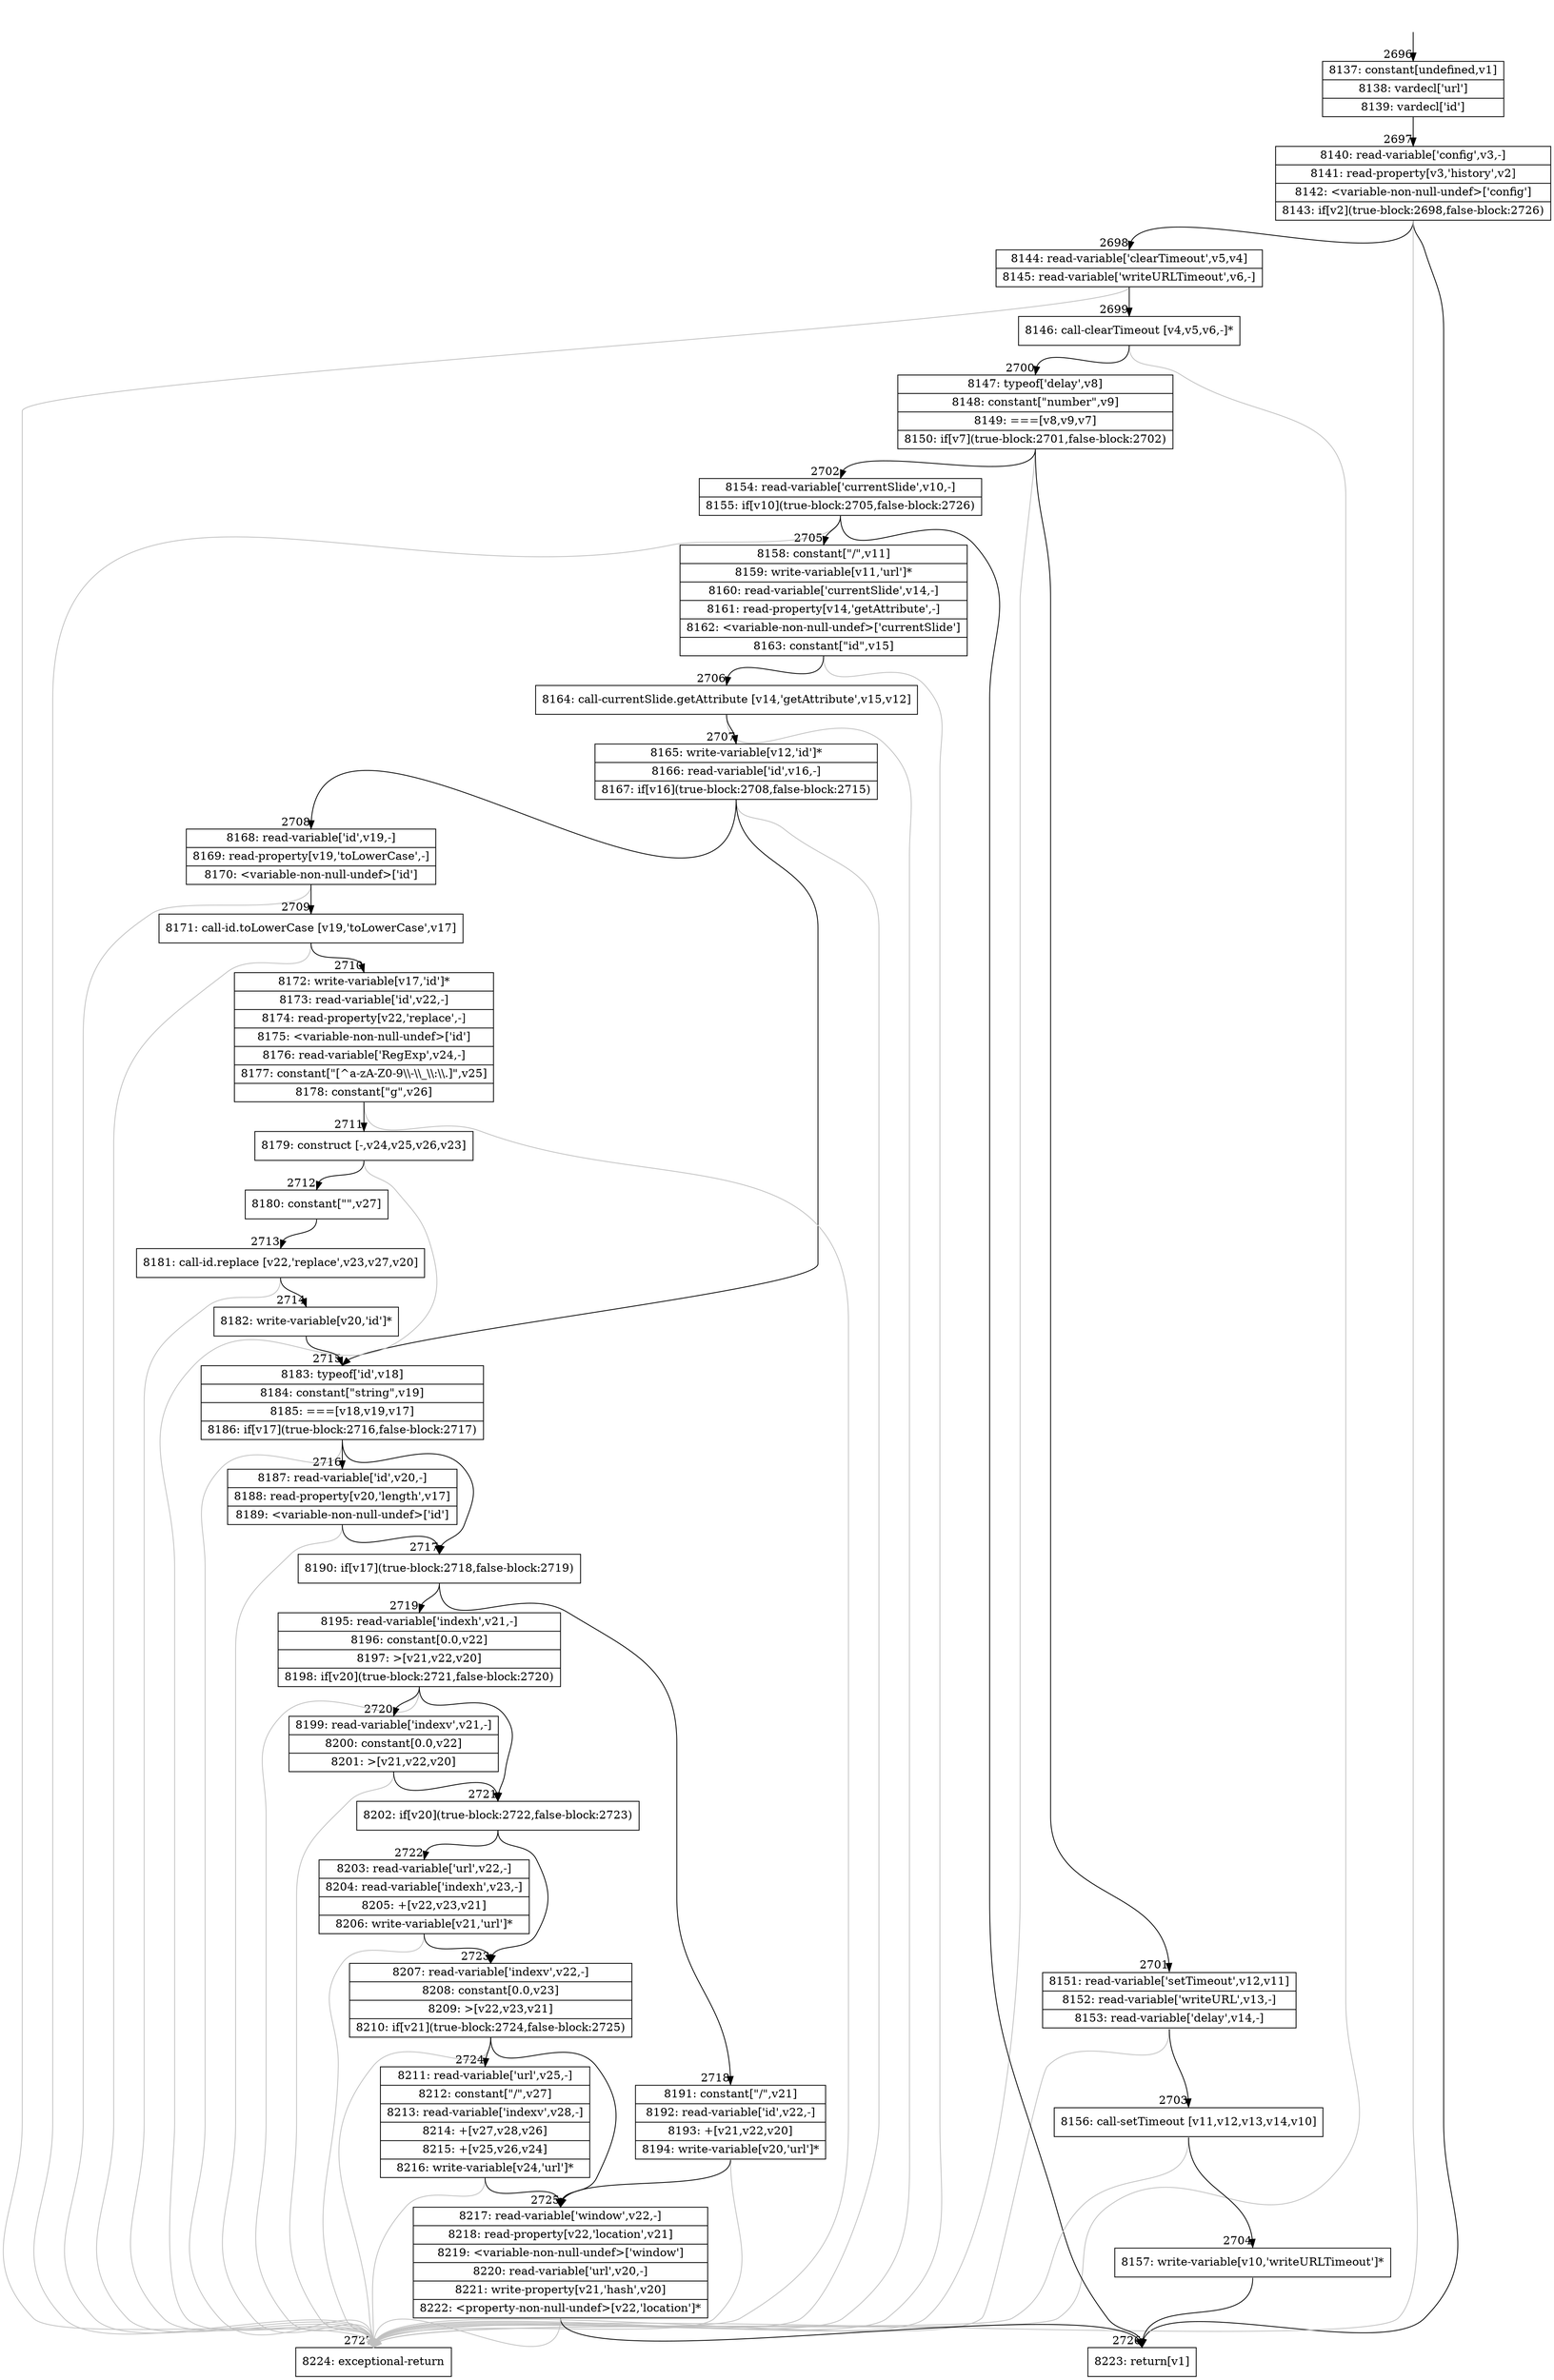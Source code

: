 digraph {
rankdir="TD"
BB_entry167[shape=none,label=""];
BB_entry167 -> BB2696 [tailport=s, headport=n, headlabel="    2696"]
BB2696 [shape=record label="{8137: constant[undefined,v1]|8138: vardecl['url']|8139: vardecl['id']}" ] 
BB2696 -> BB2697 [tailport=s, headport=n, headlabel="      2697"]
BB2697 [shape=record label="{8140: read-variable['config',v3,-]|8141: read-property[v3,'history',v2]|8142: \<variable-non-null-undef\>['config']|8143: if[v2](true-block:2698,false-block:2726)}" ] 
BB2697 -> BB2698 [tailport=s, headport=n, headlabel="      2698"]
BB2697 -> BB2726 [tailport=s, headport=n, headlabel="      2726"]
BB2697 -> BB2727 [tailport=s, headport=n, color=gray, headlabel="      2727"]
BB2698 [shape=record label="{8144: read-variable['clearTimeout',v5,v4]|8145: read-variable['writeURLTimeout',v6,-]}" ] 
BB2698 -> BB2699 [tailport=s, headport=n, headlabel="      2699"]
BB2698 -> BB2727 [tailport=s, headport=n, color=gray]
BB2699 [shape=record label="{8146: call-clearTimeout [v4,v5,v6,-]*}" ] 
BB2699 -> BB2700 [tailport=s, headport=n, headlabel="      2700"]
BB2699 -> BB2727 [tailport=s, headport=n, color=gray]
BB2700 [shape=record label="{8147: typeof['delay',v8]|8148: constant[\"number\",v9]|8149: ===[v8,v9,v7]|8150: if[v7](true-block:2701,false-block:2702)}" ] 
BB2700 -> BB2701 [tailport=s, headport=n, headlabel="      2701"]
BB2700 -> BB2702 [tailport=s, headport=n, headlabel="      2702"]
BB2700 -> BB2727 [tailport=s, headport=n, color=gray]
BB2701 [shape=record label="{8151: read-variable['setTimeout',v12,v11]|8152: read-variable['writeURL',v13,-]|8153: read-variable['delay',v14,-]}" ] 
BB2701 -> BB2703 [tailport=s, headport=n, headlabel="      2703"]
BB2701 -> BB2727 [tailport=s, headport=n, color=gray]
BB2702 [shape=record label="{8154: read-variable['currentSlide',v10,-]|8155: if[v10](true-block:2705,false-block:2726)}" ] 
BB2702 -> BB2705 [tailport=s, headport=n, headlabel="      2705"]
BB2702 -> BB2726 [tailport=s, headport=n]
BB2702 -> BB2727 [tailport=s, headport=n, color=gray]
BB2703 [shape=record label="{8156: call-setTimeout [v11,v12,v13,v14,v10]}" ] 
BB2703 -> BB2704 [tailport=s, headport=n, headlabel="      2704"]
BB2703 -> BB2727 [tailport=s, headport=n, color=gray]
BB2704 [shape=record label="{8157: write-variable[v10,'writeURLTimeout']*}" ] 
BB2704 -> BB2726 [tailport=s, headport=n]
BB2705 [shape=record label="{8158: constant[\"/\",v11]|8159: write-variable[v11,'url']*|8160: read-variable['currentSlide',v14,-]|8161: read-property[v14,'getAttribute',-]|8162: \<variable-non-null-undef\>['currentSlide']|8163: constant[\"id\",v15]}" ] 
BB2705 -> BB2706 [tailport=s, headport=n, headlabel="      2706"]
BB2705 -> BB2727 [tailport=s, headport=n, color=gray]
BB2706 [shape=record label="{8164: call-currentSlide.getAttribute [v14,'getAttribute',v15,v12]}" ] 
BB2706 -> BB2707 [tailport=s, headport=n, headlabel="      2707"]
BB2706 -> BB2727 [tailport=s, headport=n, color=gray]
BB2707 [shape=record label="{8165: write-variable[v12,'id']*|8166: read-variable['id',v16,-]|8167: if[v16](true-block:2708,false-block:2715)}" ] 
BB2707 -> BB2708 [tailport=s, headport=n, headlabel="      2708"]
BB2707 -> BB2715 [tailport=s, headport=n, headlabel="      2715"]
BB2707 -> BB2727 [tailport=s, headport=n, color=gray]
BB2708 [shape=record label="{8168: read-variable['id',v19,-]|8169: read-property[v19,'toLowerCase',-]|8170: \<variable-non-null-undef\>['id']}" ] 
BB2708 -> BB2709 [tailport=s, headport=n, headlabel="      2709"]
BB2708 -> BB2727 [tailport=s, headport=n, color=gray]
BB2709 [shape=record label="{8171: call-id.toLowerCase [v19,'toLowerCase',v17]}" ] 
BB2709 -> BB2710 [tailport=s, headport=n, headlabel="      2710"]
BB2709 -> BB2727 [tailport=s, headport=n, color=gray]
BB2710 [shape=record label="{8172: write-variable[v17,'id']*|8173: read-variable['id',v22,-]|8174: read-property[v22,'replace',-]|8175: \<variable-non-null-undef\>['id']|8176: read-variable['RegExp',v24,-]|8177: constant[\"[^a-zA-Z0-9\\\\-\\\\_\\\\:\\\\.]\",v25]|8178: constant[\"g\",v26]}" ] 
BB2710 -> BB2711 [tailport=s, headport=n, headlabel="      2711"]
BB2710 -> BB2727 [tailport=s, headport=n, color=gray]
BB2711 [shape=record label="{8179: construct [-,v24,v25,v26,v23]}" ] 
BB2711 -> BB2712 [tailport=s, headport=n, headlabel="      2712"]
BB2711 -> BB2727 [tailport=s, headport=n, color=gray]
BB2712 [shape=record label="{8180: constant[\"\",v27]}" ] 
BB2712 -> BB2713 [tailport=s, headport=n, headlabel="      2713"]
BB2713 [shape=record label="{8181: call-id.replace [v22,'replace',v23,v27,v20]}" ] 
BB2713 -> BB2714 [tailport=s, headport=n, headlabel="      2714"]
BB2713 -> BB2727 [tailport=s, headport=n, color=gray]
BB2714 [shape=record label="{8182: write-variable[v20,'id']*}" ] 
BB2714 -> BB2715 [tailport=s, headport=n]
BB2715 [shape=record label="{8183: typeof['id',v18]|8184: constant[\"string\",v19]|8185: ===[v18,v19,v17]|8186: if[v17](true-block:2716,false-block:2717)}" ] 
BB2715 -> BB2717 [tailport=s, headport=n, headlabel="      2717"]
BB2715 -> BB2716 [tailport=s, headport=n, headlabel="      2716"]
BB2715 -> BB2727 [tailport=s, headport=n, color=gray]
BB2716 [shape=record label="{8187: read-variable['id',v20,-]|8188: read-property[v20,'length',v17]|8189: \<variable-non-null-undef\>['id']}" ] 
BB2716 -> BB2717 [tailport=s, headport=n]
BB2716 -> BB2727 [tailport=s, headport=n, color=gray]
BB2717 [shape=record label="{8190: if[v17](true-block:2718,false-block:2719)}" ] 
BB2717 -> BB2718 [tailport=s, headport=n, headlabel="      2718"]
BB2717 -> BB2719 [tailport=s, headport=n, headlabel="      2719"]
BB2718 [shape=record label="{8191: constant[\"/\",v21]|8192: read-variable['id',v22,-]|8193: +[v21,v22,v20]|8194: write-variable[v20,'url']*}" ] 
BB2718 -> BB2725 [tailport=s, headport=n, headlabel="      2725"]
BB2718 -> BB2727 [tailport=s, headport=n, color=gray]
BB2719 [shape=record label="{8195: read-variable['indexh',v21,-]|8196: constant[0.0,v22]|8197: \>[v21,v22,v20]|8198: if[v20](true-block:2721,false-block:2720)}" ] 
BB2719 -> BB2721 [tailport=s, headport=n, headlabel="      2721"]
BB2719 -> BB2720 [tailport=s, headport=n, headlabel="      2720"]
BB2719 -> BB2727 [tailport=s, headport=n, color=gray]
BB2720 [shape=record label="{8199: read-variable['indexv',v21,-]|8200: constant[0.0,v22]|8201: \>[v21,v22,v20]}" ] 
BB2720 -> BB2721 [tailport=s, headport=n]
BB2720 -> BB2727 [tailport=s, headport=n, color=gray]
BB2721 [shape=record label="{8202: if[v20](true-block:2722,false-block:2723)}" ] 
BB2721 -> BB2722 [tailport=s, headport=n, headlabel="      2722"]
BB2721 -> BB2723 [tailport=s, headport=n, headlabel="      2723"]
BB2722 [shape=record label="{8203: read-variable['url',v22,-]|8204: read-variable['indexh',v23,-]|8205: +[v22,v23,v21]|8206: write-variable[v21,'url']*}" ] 
BB2722 -> BB2723 [tailport=s, headport=n]
BB2722 -> BB2727 [tailport=s, headport=n, color=gray]
BB2723 [shape=record label="{8207: read-variable['indexv',v22,-]|8208: constant[0.0,v23]|8209: \>[v22,v23,v21]|8210: if[v21](true-block:2724,false-block:2725)}" ] 
BB2723 -> BB2724 [tailport=s, headport=n, headlabel="      2724"]
BB2723 -> BB2725 [tailport=s, headport=n]
BB2723 -> BB2727 [tailport=s, headport=n, color=gray]
BB2724 [shape=record label="{8211: read-variable['url',v25,-]|8212: constant[\"/\",v27]|8213: read-variable['indexv',v28,-]|8214: +[v27,v28,v26]|8215: +[v25,v26,v24]|8216: write-variable[v24,'url']*}" ] 
BB2724 -> BB2725 [tailport=s, headport=n]
BB2724 -> BB2727 [tailport=s, headport=n, color=gray]
BB2725 [shape=record label="{8217: read-variable['window',v22,-]|8218: read-property[v22,'location',v21]|8219: \<variable-non-null-undef\>['window']|8220: read-variable['url',v20,-]|8221: write-property[v21,'hash',v20]|8222: \<property-non-null-undef\>[v22,'location']*}" ] 
BB2725 -> BB2726 [tailport=s, headport=n]
BB2725 -> BB2727 [tailport=s, headport=n, color=gray]
BB2726 [shape=record label="{8223: return[v1]}" ] 
BB2727 [shape=record label="{8224: exceptional-return}" ] 
//#$~ 3168
}
